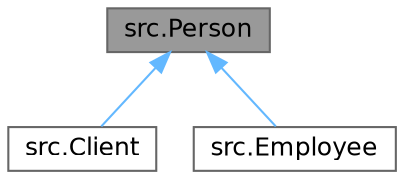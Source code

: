 digraph "src.Person"
{
 // LATEX_PDF_SIZE
  bgcolor="transparent";
  edge [fontname=Helvetica,fontsize=12,labelfontname=Helvetica,labelfontsize=10];
  node [fontname=Helvetica,fontsize=12,shape=box,height=0.2,width=0.4];
  Node1 [id="Node000001",label="src.Person",height=0.2,width=0.4,color="gray40", fillcolor="grey60", style="filled", fontcolor="black",tooltip="Represents a person with basic attributes like Id and Name. This class provides access and modificati..."];
  Node1 -> Node2 [id="edge1_Node000001_Node000002",dir="back",color="steelblue1",style="solid",tooltip=" "];
  Node2 [id="Node000002",label="src.Client",height=0.2,width=0.4,color="gray40", fillcolor="white", style="filled",URL="$classsrc_1_1_client.html",tooltip="The Client class allows you to create a client object with basic information such as id,..."];
  Node1 -> Node3 [id="edge2_Node000001_Node000003",dir="back",color="steelblue1",style="solid",tooltip=" "];
  Node3 [id="Node000003",label="src.Employee",height=0.2,width=0.4,color="gray40", fillcolor="white", style="filled",URL="$classsrc_1_1_employee.html",tooltip="Class Employee allows to create an employee object with basic information such as their Id,..."];
}
